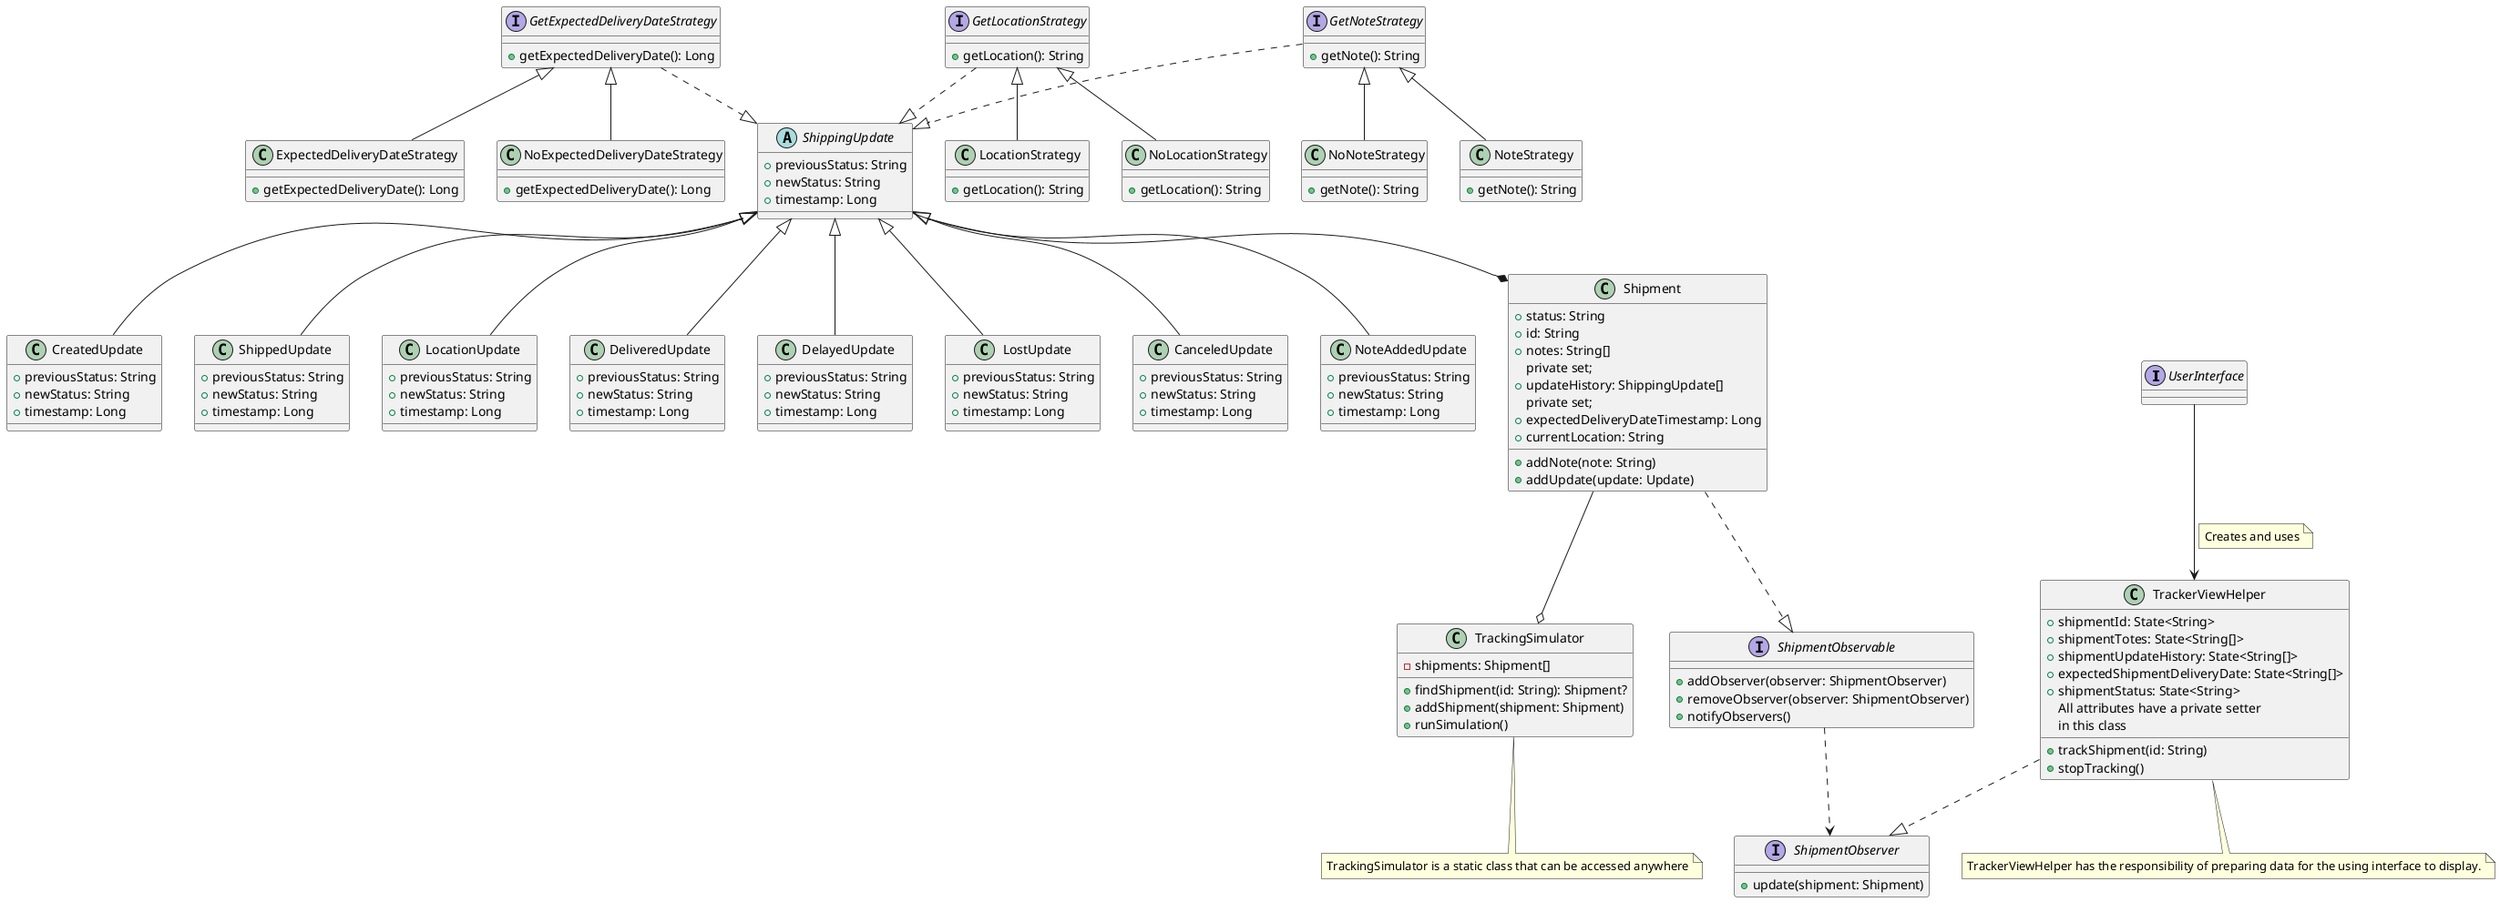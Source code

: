 @startuml "Shipment Tracker"

interface UserInterface

class TrackerViewHelper {
    + shipmentId: State<String>
    + shipmentTotes: State<String[]>
    + shipmentUpdateHistory: State<String[]>
    + expectedShipmentDeliveryDate: State<String[]>
    + shipmentStatus: State<String>
    All attributes have a private setter
    in this class

    + trackShipment(id: String)
    + stopTracking()
}

interface ShipmentObserver {
    + update(shipment: Shipment)
}

interface ShipmentObservable {
    + addObserver(observer: ShipmentObserver)
    + removeObserver(observer: ShipmentObserver)
    + notifyObservers()
}
    
note "TrackerViewHelper has the responsibility of preparing data for the using interface to display." as viewHelperNote

abstract class ShippingUpdate {
    + previousStatus: String
    + newStatus: String
    + timestamp: Long
}

class CreatedUpdate {
    + previousStatus: String
    + newStatus: String
    + timestamp: Long
}

class ShippedUpdate {
    + previousStatus: String
    + newStatus: String
    + timestamp: Long
}

class LocationUpdate {
    + previousStatus: String
    + newStatus: String
    + timestamp: Long
}

class DeliveredUpdate {
    + previousStatus: String
    + newStatus: String
    + timestamp: Long
}

class DelayedUpdate {
    + previousStatus: String
    + newStatus: String
    + timestamp: Long
}

class LostUpdate {
    + previousStatus: String
    + newStatus: String
    + timestamp: Long
}

class CanceledUpdate {
    + previousStatus: String
    + newStatus: String
    + timestamp: Long
}

class NoteAddedUpdate {
    + previousStatus: String
    + newStatus: String
    + timestamp: Long
}

interface GetNoteStrategy {
    + getNote(): String
}

class NoNoteStrategy {
    + getNote(): String
}

class NoteStrategy {
    + getNote(): String
}

class LocationStrategy {
    + getLocation(): String
}

class NoLocationStrategy {
    + getLocation(): String
}

class ExpectedDeliveryDateStrategy {
    + getExpectedDeliveryDate(): Long
}

class NoExpectedDeliveryDateStrategy {
    + getExpectedDeliveryDate(): Long
}

interface GetLocationStrategy {
    + getLocation(): String
}

interface GetExpectedDeliveryDateStrategy {
    + getExpectedDeliveryDate(): Long
}

class Shipment {
    +status: String
    +id: String
    +notes: String[]
    private set;
    +updateHistory: ShippingUpdate[]
    private set;
    +expectedDeliveryDateTimestamp: Long
    +currentLocation: String
    +addNote(note: String)
    +addUpdate(update: Update)
}

class TrackingSimulator {
    - shipments: Shipment[]
    + findShipment(id: String): Shipment?
    + addShipment(shipment: Shipment)
    + runSimulation()
}

note "TrackingSimulator is a static class that can be accessed anywhere" as tsimnote

ShippingUpdate <|.u. GetNoteStrategy
ShippingUpdate <|.u. GetLocationStrategy
ShippingUpdate <|.u. GetExpectedDeliveryDateStrategy

GetNoteStrategy <|-- NoNoteStrategy
GetNoteStrategy <|-- NoteStrategy
GetLocationStrategy <|-- LocationStrategy
GetLocationStrategy <|-- NoLocationStrategy
GetExpectedDeliveryDateStrategy <|-- ExpectedDeliveryDateStrategy
GetExpectedDeliveryDateStrategy <|-- NoExpectedDeliveryDateStrategy

ShippingUpdate <|-- CreatedUpdate
ShippingUpdate <|-- ShippedUpdate
ShippingUpdate <|-- LocationUpdate
ShippingUpdate <|-- DeliveredUpdate
ShippingUpdate <|-- DelayedUpdate
ShippingUpdate <|-- LostUpdate
ShippingUpdate <|-- CanceledUpdate
ShippingUpdate <|-- NoteAddedUpdate

TrackerViewHelper ..|> ShipmentObserver
ShipmentObservable ..> ShipmentObserver
Shipment ..|> ShipmentObservable
UserInterface --> TrackerViewHelper
note on link: Creates and uses
TrackerViewHelper -- viewHelperNote
TrackingSimulator -- tsimnote

Shipment --o TrackingSimulator
ShippingUpdate --* Shipment

@enduml